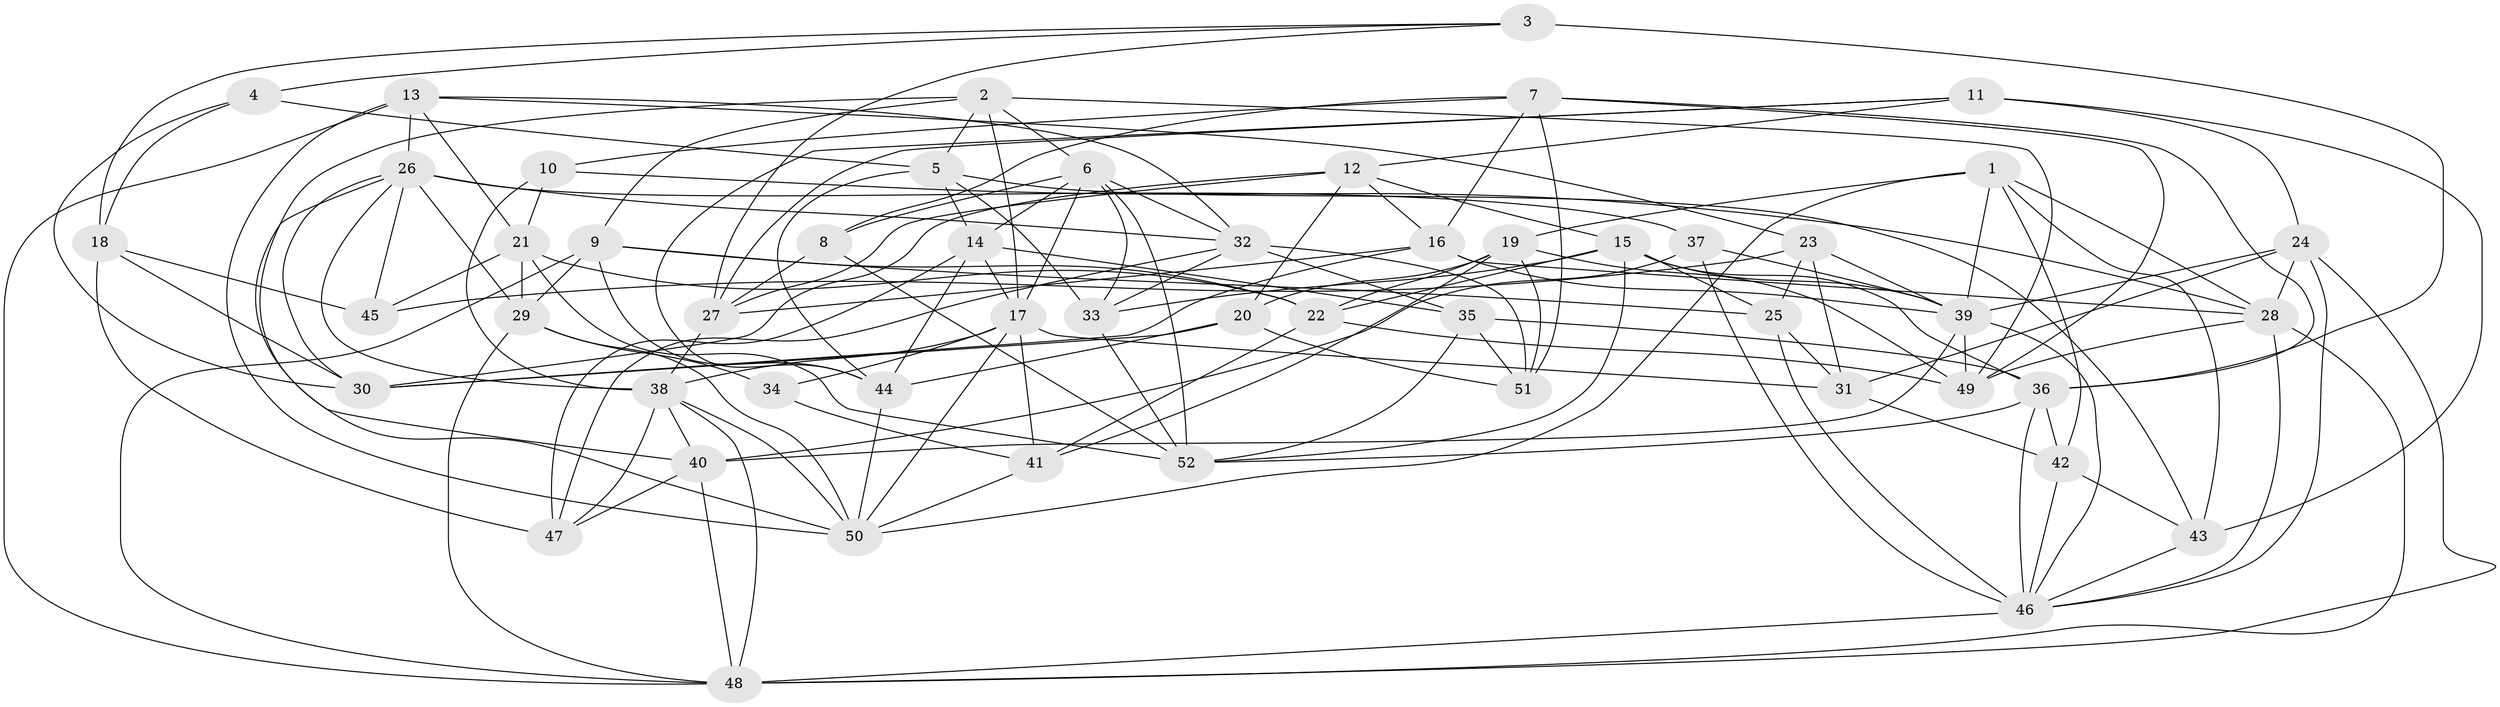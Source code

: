 // original degree distribution, {4: 1.0}
// Generated by graph-tools (version 1.1) at 2025/38/03/04/25 23:38:06]
// undirected, 52 vertices, 153 edges
graph export_dot {
  node [color=gray90,style=filled];
  1;
  2;
  3;
  4;
  5;
  6;
  7;
  8;
  9;
  10;
  11;
  12;
  13;
  14;
  15;
  16;
  17;
  18;
  19;
  20;
  21;
  22;
  23;
  24;
  25;
  26;
  27;
  28;
  29;
  30;
  31;
  32;
  33;
  34;
  35;
  36;
  37;
  38;
  39;
  40;
  41;
  42;
  43;
  44;
  45;
  46;
  47;
  48;
  49;
  50;
  51;
  52;
  1 -- 19 [weight=1.0];
  1 -- 28 [weight=1.0];
  1 -- 39 [weight=1.0];
  1 -- 42 [weight=1.0];
  1 -- 43 [weight=1.0];
  1 -- 50 [weight=1.0];
  2 -- 5 [weight=1.0];
  2 -- 6 [weight=1.0];
  2 -- 9 [weight=1.0];
  2 -- 17 [weight=1.0];
  2 -- 40 [weight=1.0];
  2 -- 49 [weight=1.0];
  3 -- 4 [weight=1.0];
  3 -- 18 [weight=1.0];
  3 -- 27 [weight=1.0];
  3 -- 36 [weight=3.0];
  4 -- 5 [weight=1.0];
  4 -- 18 [weight=1.0];
  4 -- 30 [weight=1.0];
  5 -- 14 [weight=1.0];
  5 -- 33 [weight=1.0];
  5 -- 43 [weight=1.0];
  5 -- 44 [weight=1.0];
  6 -- 8 [weight=1.0];
  6 -- 14 [weight=1.0];
  6 -- 17 [weight=3.0];
  6 -- 32 [weight=1.0];
  6 -- 33 [weight=1.0];
  6 -- 52 [weight=2.0];
  7 -- 8 [weight=1.0];
  7 -- 10 [weight=1.0];
  7 -- 16 [weight=1.0];
  7 -- 36 [weight=1.0];
  7 -- 49 [weight=1.0];
  7 -- 51 [weight=1.0];
  8 -- 27 [weight=1.0];
  8 -- 52 [weight=1.0];
  9 -- 22 [weight=1.0];
  9 -- 25 [weight=1.0];
  9 -- 29 [weight=1.0];
  9 -- 44 [weight=1.0];
  9 -- 48 [weight=1.0];
  10 -- 21 [weight=1.0];
  10 -- 28 [weight=1.0];
  10 -- 38 [weight=1.0];
  11 -- 12 [weight=1.0];
  11 -- 24 [weight=1.0];
  11 -- 27 [weight=1.0];
  11 -- 43 [weight=2.0];
  11 -- 44 [weight=1.0];
  12 -- 15 [weight=1.0];
  12 -- 16 [weight=1.0];
  12 -- 20 [weight=1.0];
  12 -- 27 [weight=1.0];
  12 -- 30 [weight=1.0];
  13 -- 21 [weight=1.0];
  13 -- 23 [weight=1.0];
  13 -- 26 [weight=1.0];
  13 -- 32 [weight=1.0];
  13 -- 48 [weight=1.0];
  13 -- 50 [weight=1.0];
  14 -- 17 [weight=1.0];
  14 -- 35 [weight=2.0];
  14 -- 44 [weight=1.0];
  14 -- 47 [weight=2.0];
  15 -- 22 [weight=1.0];
  15 -- 25 [weight=1.0];
  15 -- 33 [weight=1.0];
  15 -- 36 [weight=1.0];
  15 -- 39 [weight=2.0];
  15 -- 52 [weight=1.0];
  16 -- 27 [weight=1.0];
  16 -- 28 [weight=3.0];
  16 -- 30 [weight=1.0];
  16 -- 39 [weight=1.0];
  17 -- 31 [weight=1.0];
  17 -- 34 [weight=1.0];
  17 -- 38 [weight=1.0];
  17 -- 41 [weight=1.0];
  17 -- 50 [weight=1.0];
  18 -- 30 [weight=1.0];
  18 -- 45 [weight=2.0];
  18 -- 47 [weight=1.0];
  19 -- 20 [weight=1.0];
  19 -- 22 [weight=1.0];
  19 -- 41 [weight=1.0];
  19 -- 49 [weight=1.0];
  19 -- 51 [weight=1.0];
  20 -- 30 [weight=1.0];
  20 -- 44 [weight=1.0];
  20 -- 51 [weight=2.0];
  21 -- 22 [weight=1.0];
  21 -- 29 [weight=1.0];
  21 -- 45 [weight=1.0];
  21 -- 52 [weight=1.0];
  22 -- 41 [weight=1.0];
  22 -- 49 [weight=1.0];
  23 -- 25 [weight=1.0];
  23 -- 31 [weight=1.0];
  23 -- 39 [weight=1.0];
  23 -- 45 [weight=2.0];
  24 -- 28 [weight=2.0];
  24 -- 31 [weight=2.0];
  24 -- 39 [weight=1.0];
  24 -- 46 [weight=1.0];
  24 -- 48 [weight=1.0];
  25 -- 31 [weight=1.0];
  25 -- 46 [weight=2.0];
  26 -- 29 [weight=1.0];
  26 -- 30 [weight=1.0];
  26 -- 32 [weight=1.0];
  26 -- 37 [weight=1.0];
  26 -- 38 [weight=1.0];
  26 -- 45 [weight=1.0];
  26 -- 50 [weight=1.0];
  27 -- 38 [weight=1.0];
  28 -- 46 [weight=1.0];
  28 -- 48 [weight=1.0];
  28 -- 49 [weight=1.0];
  29 -- 34 [weight=1.0];
  29 -- 48 [weight=1.0];
  29 -- 50 [weight=1.0];
  31 -- 42 [weight=1.0];
  32 -- 33 [weight=2.0];
  32 -- 35 [weight=1.0];
  32 -- 47 [weight=1.0];
  32 -- 51 [weight=1.0];
  33 -- 52 [weight=1.0];
  34 -- 41 [weight=2.0];
  35 -- 36 [weight=1.0];
  35 -- 51 [weight=1.0];
  35 -- 52 [weight=1.0];
  36 -- 42 [weight=2.0];
  36 -- 46 [weight=1.0];
  36 -- 52 [weight=1.0];
  37 -- 39 [weight=1.0];
  37 -- 40 [weight=1.0];
  37 -- 46 [weight=1.0];
  38 -- 40 [weight=3.0];
  38 -- 47 [weight=1.0];
  38 -- 48 [weight=1.0];
  38 -- 50 [weight=1.0];
  39 -- 40 [weight=1.0];
  39 -- 46 [weight=1.0];
  39 -- 49 [weight=1.0];
  40 -- 47 [weight=1.0];
  40 -- 48 [weight=1.0];
  41 -- 50 [weight=1.0];
  42 -- 43 [weight=1.0];
  42 -- 46 [weight=1.0];
  43 -- 46 [weight=1.0];
  44 -- 50 [weight=1.0];
  46 -- 48 [weight=1.0];
}
